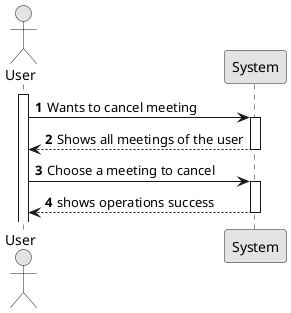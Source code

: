 @startuml
'https://plantuml.com/sequence-diagram
skinparam monochrome true
skinparam packageStyle rect
skinparam defaultFontName FG Virgil
skinparam shadowing false
autonumber

actor User as User
activate User
User -> System: Wants to cancel meeting
activate System
System --> User : Shows all meetings of the user
deactivate System
User -> System: Choose a meeting to cancel
activate System
System-->User: shows operations success
deactivate System

@enduml